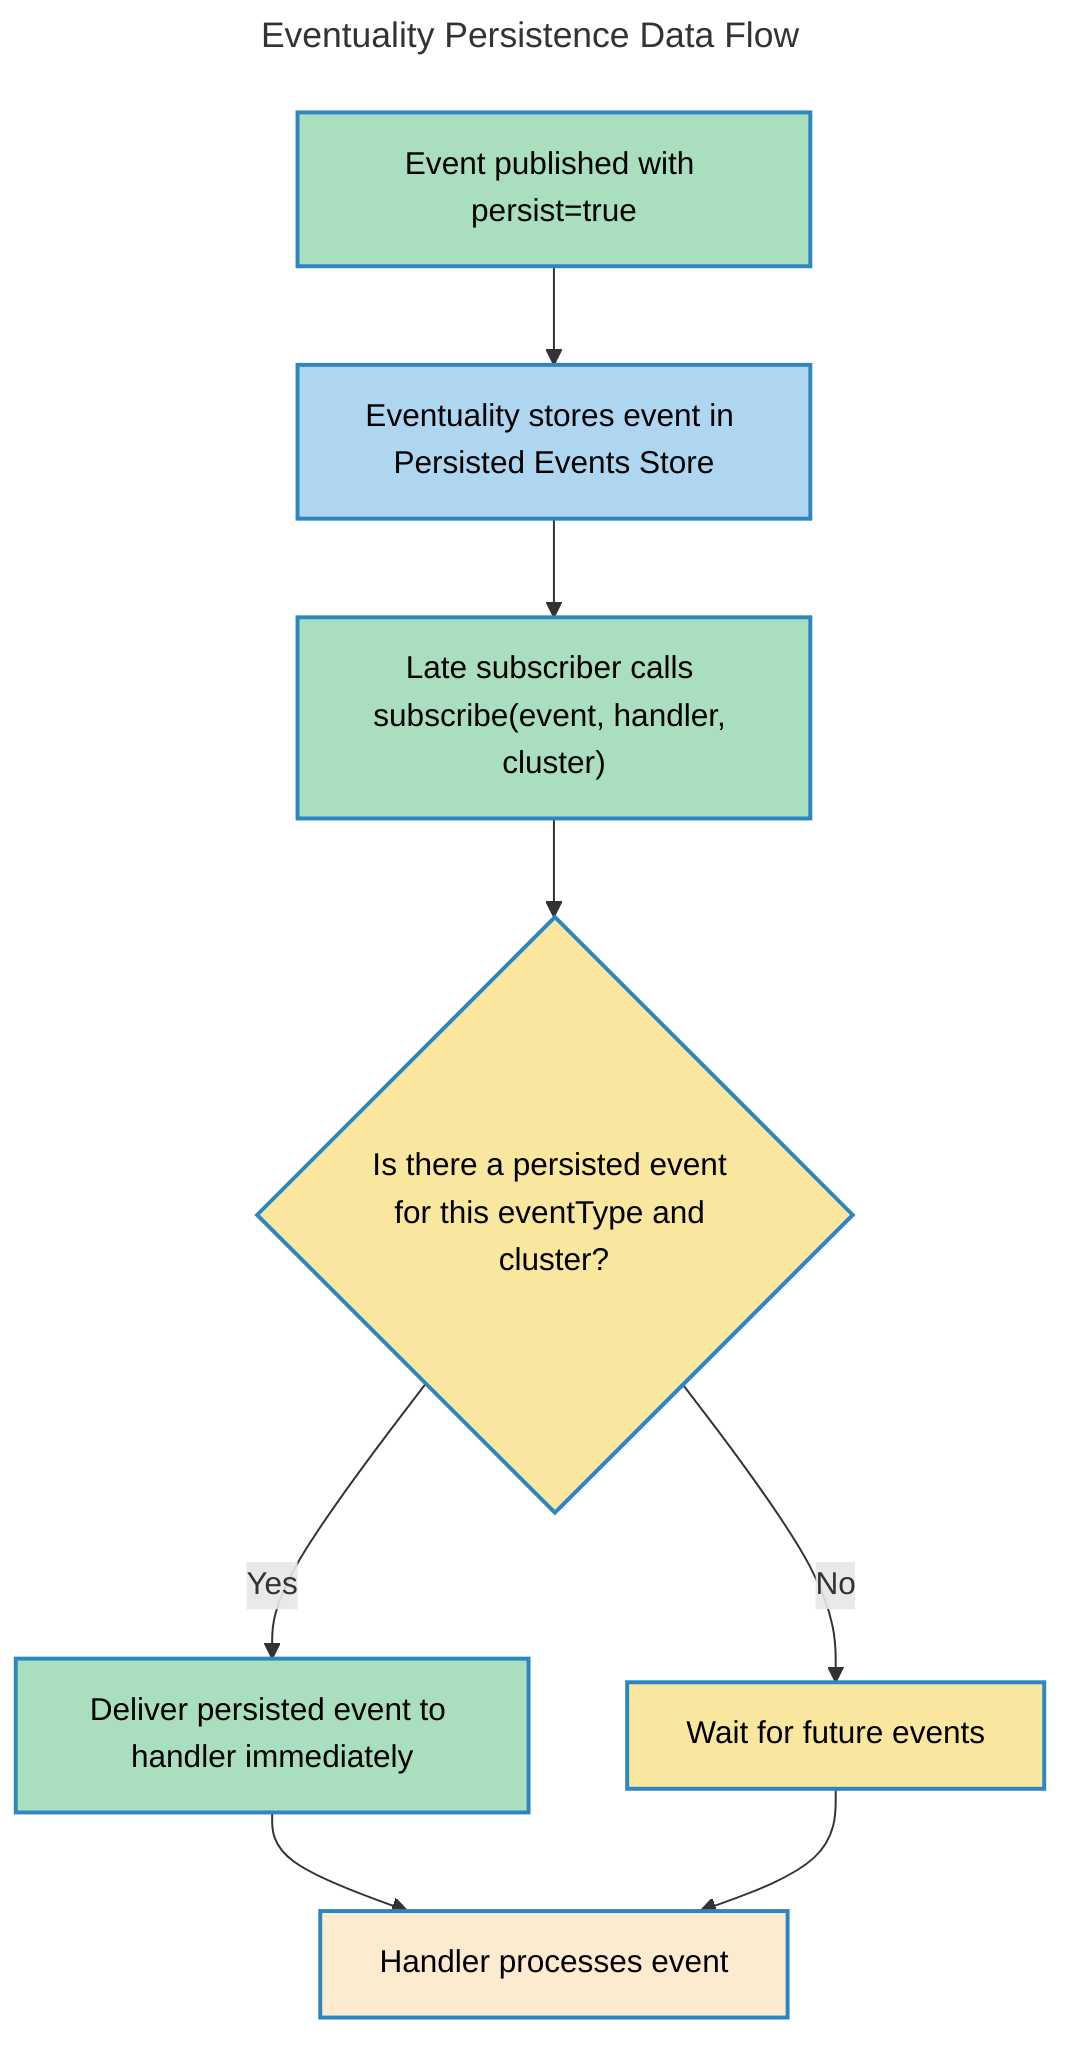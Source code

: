 ---
title: Eventuality Persistence Data Flow
---
flowchart TD
    A["Event published with persist=true"] --> B["Eventuality stores event in Persisted Events Store"]
    B --> C["Late subscriber calls subscribe(event, handler, cluster)"]
    C --> D{"Is there a persisted event for this eventType and cluster?"}
    D -- "Yes" --> E["Deliver persisted event to handler immediately"]
    D -- "No" --> F["Wait for future events"]
    E --> G["Handler processes event"]
    F --> G
    style A fill:#A9DFBF,stroke:#2E86C1,stroke-width:2px,color:#000
    style B fill:#AED6F1,stroke:#2E86C1,stroke-width:2px,color:#000
    style C fill:#A9DFBF,stroke:#2E86C1,stroke-width:2px,color:#000
    style D fill:#F9E79F,stroke:#2E86C1,stroke-width:2px,color:#000
    style E fill:#A9DFBF,stroke:#2E86C1,stroke-width:2px,color:#000
    style F fill:#F9E79F,stroke:#2E86C1,stroke-width:2px,color:#000
    style G fill:#FDEBD0,stroke:#2E86C1,stroke-width:2px,color:#000